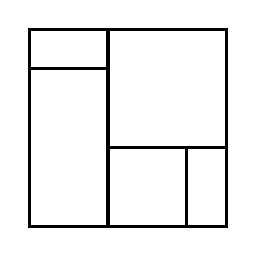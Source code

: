 \begin{tikzpicture}[very thick, scale=.5]
    \draw (0,4) rectangle (2,5);
    \draw (0,0) rectangle (2,4);
    \draw (2,2) rectangle (5,5);
    \draw (2,0) rectangle (4,2);
    \draw (4,0) rectangle (5,2);
\end{tikzpicture}
